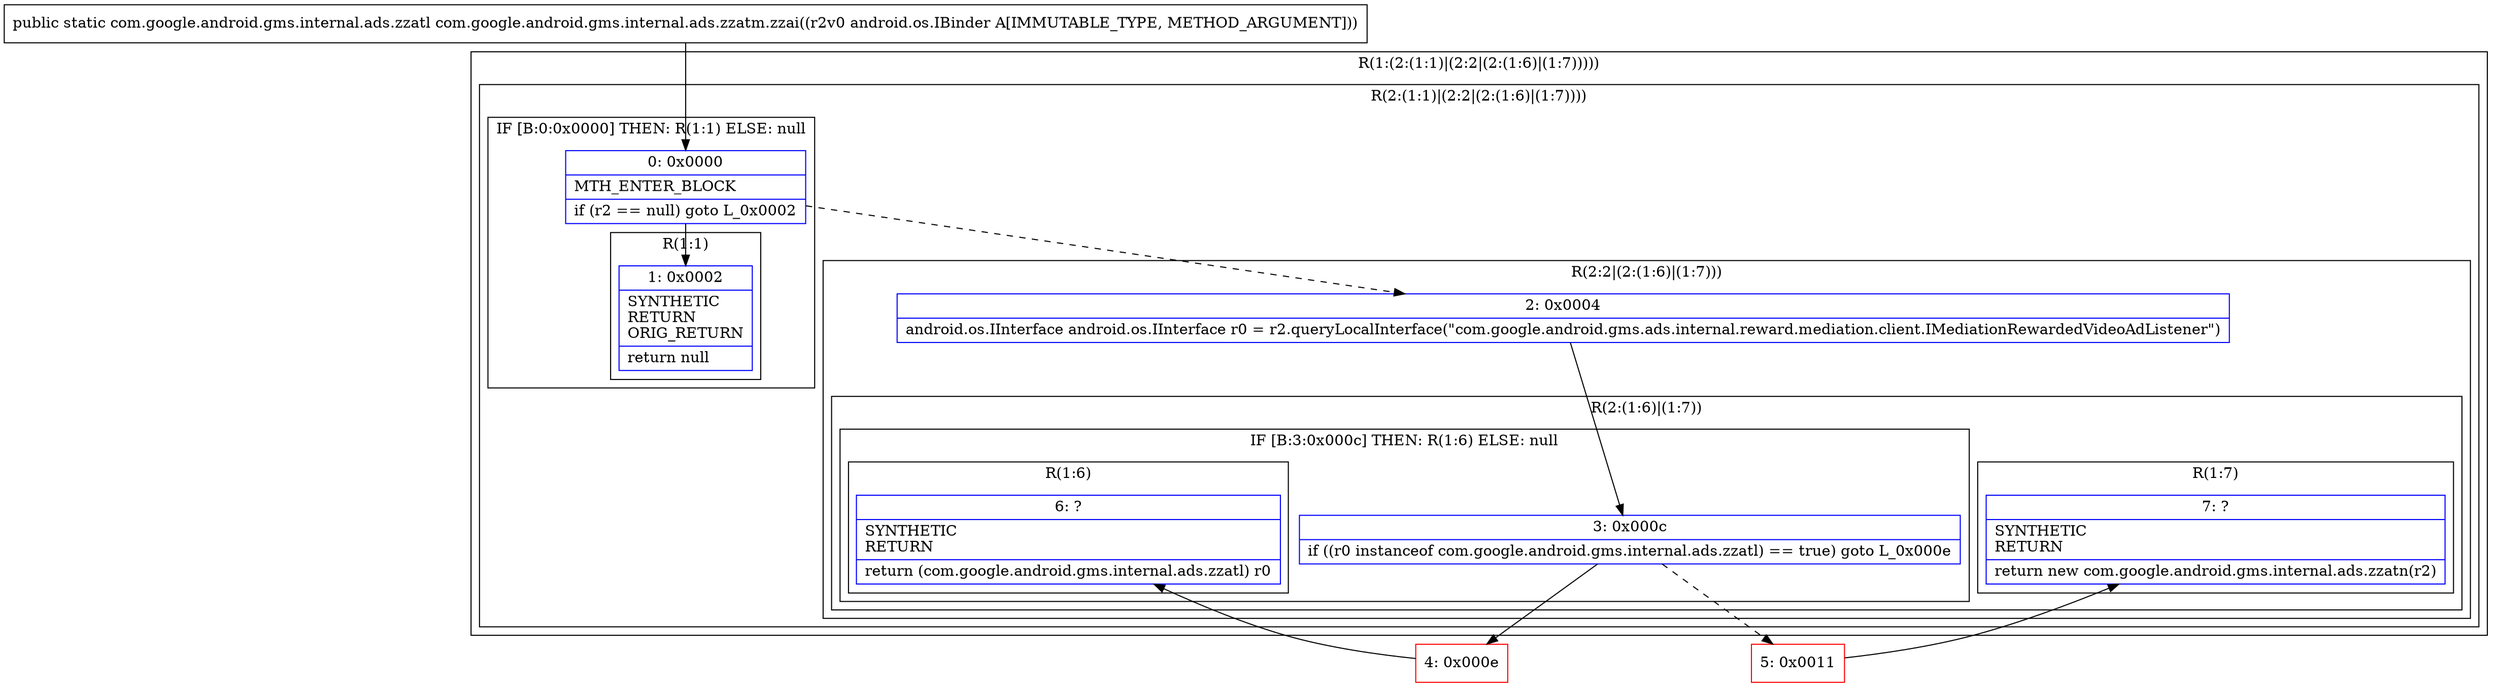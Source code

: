 digraph "CFG forcom.google.android.gms.internal.ads.zzatm.zzai(Landroid\/os\/IBinder;)Lcom\/google\/android\/gms\/internal\/ads\/zzatl;" {
subgraph cluster_Region_1991758285 {
label = "R(1:(2:(1:1)|(2:2|(2:(1:6)|(1:7)))))";
node [shape=record,color=blue];
subgraph cluster_Region_1038636139 {
label = "R(2:(1:1)|(2:2|(2:(1:6)|(1:7))))";
node [shape=record,color=blue];
subgraph cluster_IfRegion_970962527 {
label = "IF [B:0:0x0000] THEN: R(1:1) ELSE: null";
node [shape=record,color=blue];
Node_0 [shape=record,label="{0\:\ 0x0000|MTH_ENTER_BLOCK\l|if (r2 == null) goto L_0x0002\l}"];
subgraph cluster_Region_1893899005 {
label = "R(1:1)";
node [shape=record,color=blue];
Node_1 [shape=record,label="{1\:\ 0x0002|SYNTHETIC\lRETURN\lORIG_RETURN\l|return null\l}"];
}
}
subgraph cluster_Region_443625961 {
label = "R(2:2|(2:(1:6)|(1:7)))";
node [shape=record,color=blue];
Node_2 [shape=record,label="{2\:\ 0x0004|android.os.IInterface android.os.IInterface r0 = r2.queryLocalInterface(\"com.google.android.gms.ads.internal.reward.mediation.client.IMediationRewardedVideoAdListener\")\l}"];
subgraph cluster_Region_949159061 {
label = "R(2:(1:6)|(1:7))";
node [shape=record,color=blue];
subgraph cluster_IfRegion_1269963469 {
label = "IF [B:3:0x000c] THEN: R(1:6) ELSE: null";
node [shape=record,color=blue];
Node_3 [shape=record,label="{3\:\ 0x000c|if ((r0 instanceof com.google.android.gms.internal.ads.zzatl) == true) goto L_0x000e\l}"];
subgraph cluster_Region_66277405 {
label = "R(1:6)";
node [shape=record,color=blue];
Node_6 [shape=record,label="{6\:\ ?|SYNTHETIC\lRETURN\l|return (com.google.android.gms.internal.ads.zzatl) r0\l}"];
}
}
subgraph cluster_Region_1193759968 {
label = "R(1:7)";
node [shape=record,color=blue];
Node_7 [shape=record,label="{7\:\ ?|SYNTHETIC\lRETURN\l|return new com.google.android.gms.internal.ads.zzatn(r2)\l}"];
}
}
}
}
}
Node_4 [shape=record,color=red,label="{4\:\ 0x000e}"];
Node_5 [shape=record,color=red,label="{5\:\ 0x0011}"];
MethodNode[shape=record,label="{public static com.google.android.gms.internal.ads.zzatl com.google.android.gms.internal.ads.zzatm.zzai((r2v0 android.os.IBinder A[IMMUTABLE_TYPE, METHOD_ARGUMENT])) }"];
MethodNode -> Node_0;
Node_0 -> Node_1;
Node_0 -> Node_2[style=dashed];
Node_2 -> Node_3;
Node_3 -> Node_4;
Node_3 -> Node_5[style=dashed];
Node_4 -> Node_6;
Node_5 -> Node_7;
}

